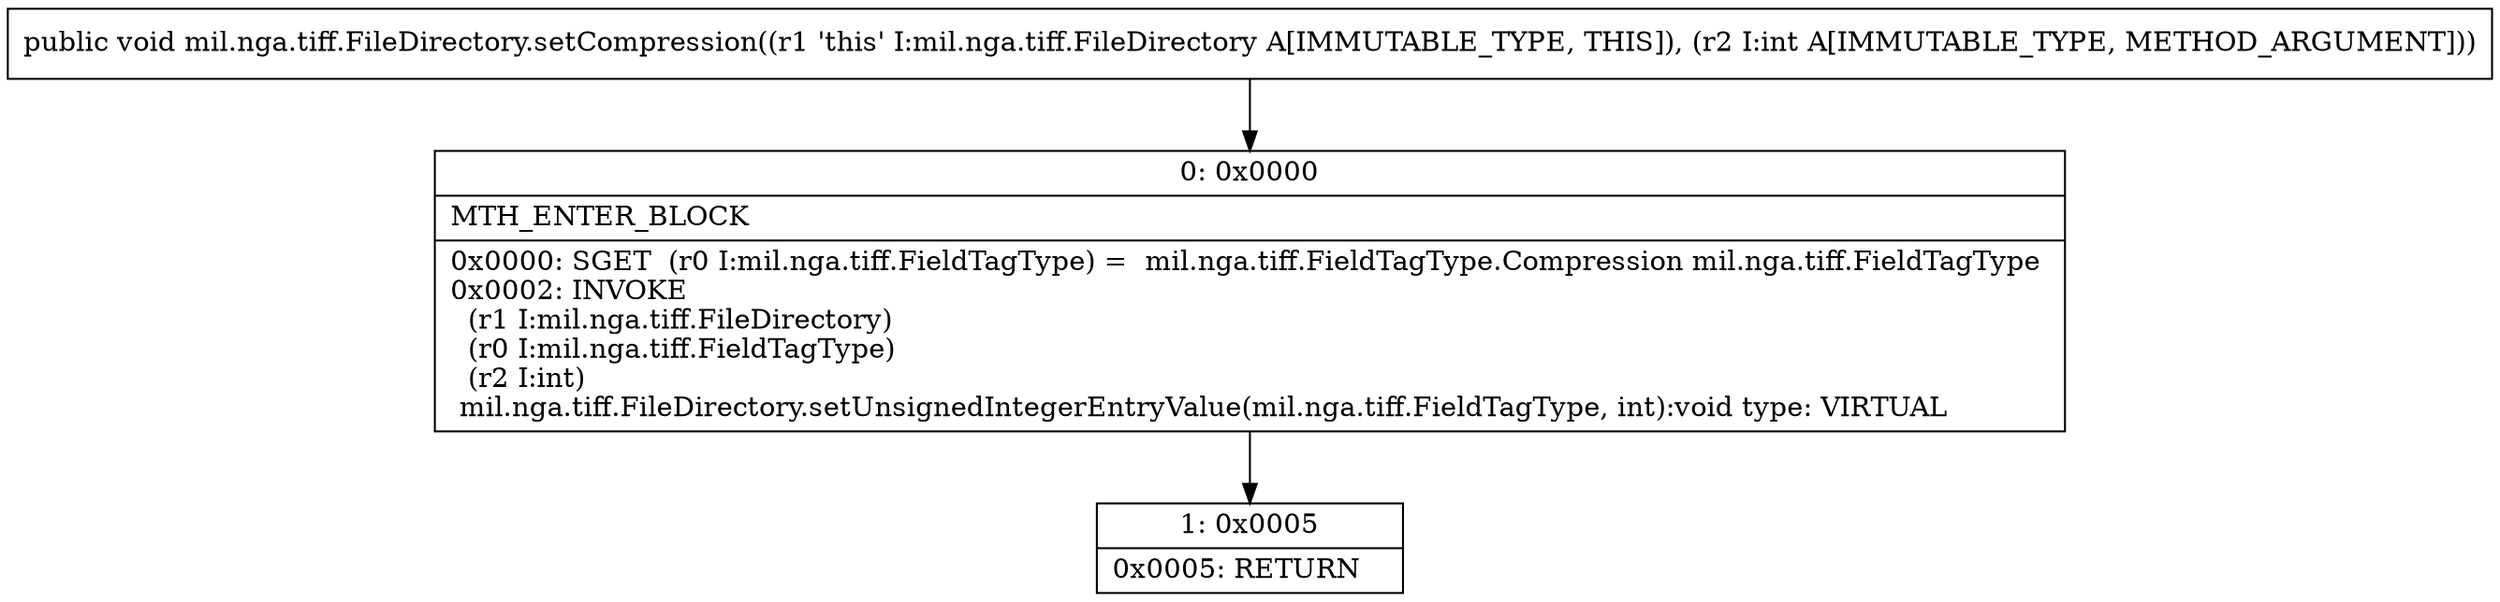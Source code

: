 digraph "CFG formil.nga.tiff.FileDirectory.setCompression(I)V" {
Node_0 [shape=record,label="{0\:\ 0x0000|MTH_ENTER_BLOCK\l|0x0000: SGET  (r0 I:mil.nga.tiff.FieldTagType) =  mil.nga.tiff.FieldTagType.Compression mil.nga.tiff.FieldTagType \l0x0002: INVOKE  \l  (r1 I:mil.nga.tiff.FileDirectory)\l  (r0 I:mil.nga.tiff.FieldTagType)\l  (r2 I:int)\l mil.nga.tiff.FileDirectory.setUnsignedIntegerEntryValue(mil.nga.tiff.FieldTagType, int):void type: VIRTUAL \l}"];
Node_1 [shape=record,label="{1\:\ 0x0005|0x0005: RETURN   \l}"];
MethodNode[shape=record,label="{public void mil.nga.tiff.FileDirectory.setCompression((r1 'this' I:mil.nga.tiff.FileDirectory A[IMMUTABLE_TYPE, THIS]), (r2 I:int A[IMMUTABLE_TYPE, METHOD_ARGUMENT])) }"];
MethodNode -> Node_0;
Node_0 -> Node_1;
}

